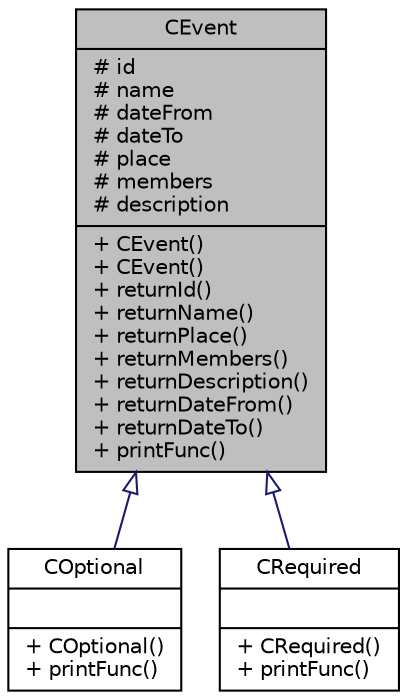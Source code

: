 digraph "CEvent"
{
 // LATEX_PDF_SIZE
  edge [fontname="Helvetica",fontsize="10",labelfontname="Helvetica",labelfontsize="10"];
  node [fontname="Helvetica",fontsize="10",shape=record];
  Node1 [label="{CEvent\n|# id\l# name\l# dateFrom\l# dateTo\l# place\l# members\l# description\l|+ CEvent()\l+ CEvent()\l+ returnId()\l+ returnName()\l+ returnPlace()\l+ returnMembers()\l+ returnDescription()\l+ returnDateFrom()\l+ returnDateTo()\l+ printFunc()\l}",height=0.2,width=0.4,color="black", fillcolor="grey75", style="filled", fontcolor="black",tooltip=" "];
  Node1 -> Node2 [dir="back",color="midnightblue",fontsize="10",style="solid",arrowtail="onormal",fontname="Helvetica"];
  Node2 [label="{COptional\n||+ COptional()\l+ printFunc()\l}",height=0.2,width=0.4,color="black", fillcolor="white", style="filled",URL="$classCOptional.html",tooltip=" "];
  Node1 -> Node3 [dir="back",color="midnightblue",fontsize="10",style="solid",arrowtail="onormal",fontname="Helvetica"];
  Node3 [label="{CRequired\n||+ CRequired()\l+ printFunc()\l}",height=0.2,width=0.4,color="black", fillcolor="white", style="filled",URL="$classCRequired.html",tooltip=" "];
}
